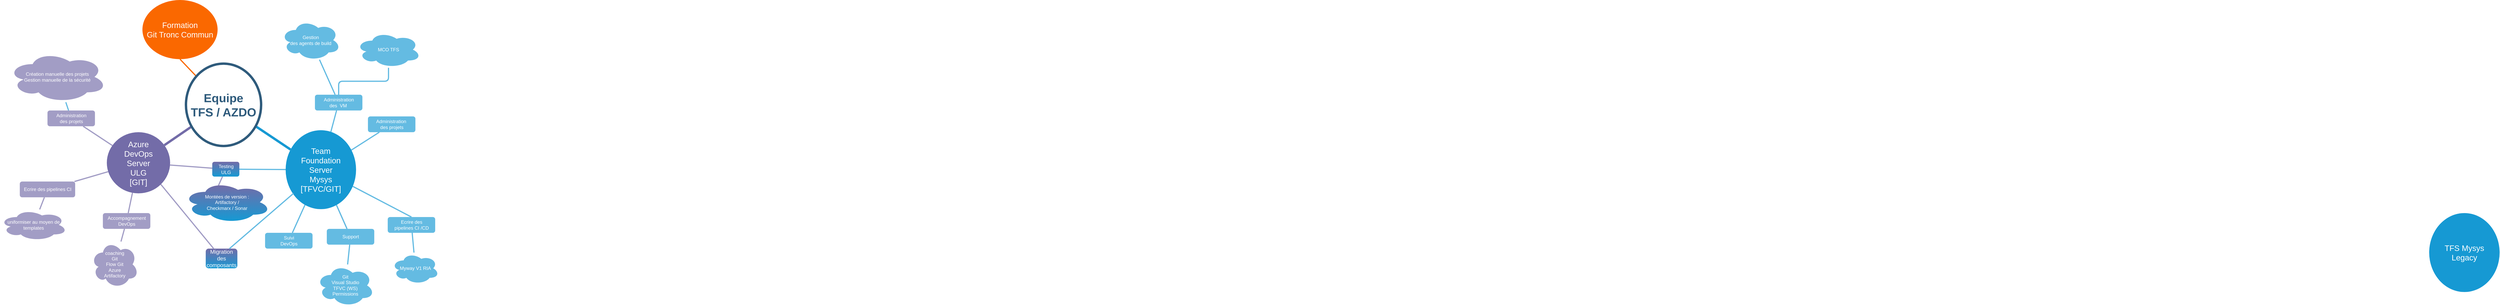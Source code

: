 <mxfile version="22.1.2" type="github">
  <diagram id="6a731a19-8d31-9384-78a2-239565b7b9f0" name="Page-1">
    <mxGraphModel dx="265" dy="-69" grid="1" gridSize="10" guides="1" tooltips="1" connect="1" arrows="1" fold="1" page="1" pageScale="1" pageWidth="1169" pageHeight="827" background="none" math="0" shadow="0">
      <root>
        <mxCell id="0" />
        <mxCell id="1" parent="0" />
        <mxCell id="gx2I6z4kmaoWejYR-BX5-1570" value="" style="edgeStyle=none;shape=connector;rounded=1;orthogonalLoop=1;jettySize=auto;html=1;labelBackgroundColor=default;strokeColor=#64BBE2;strokeWidth=3;align=center;verticalAlign=middle;fontFamily=Helvetica;fontSize=11;fontColor=default;endArrow=none;" edge="1" parent="1" source="1353" target="gx2I6z4kmaoWejYR-BX5-1568">
          <mxGeometry relative="1" as="geometry" />
        </mxCell>
        <mxCell id="gx2I6z4kmaoWejYR-BX5-1575" value="" style="edgeStyle=none;shape=connector;rounded=1;orthogonalLoop=1;jettySize=auto;html=1;labelBackgroundColor=default;strokeColor=#A29DC5;strokeWidth=3;align=center;verticalAlign=middle;fontFamily=Helvetica;fontSize=20;fontColor=#FFFFFF;endArrow=none;" edge="1" parent="1" source="1353" target="1445">
          <mxGeometry relative="1" as="geometry" />
        </mxCell>
        <mxCell id="1353" value="Team &lt;br&gt;Foundation &lt;br&gt;Server &lt;br&gt;Mysys&lt;br&gt;[TFVC/GIT]" style="ellipse;whiteSpace=wrap;html=1;shadow=0;fontFamily=Helvetica;fontSize=20;fontColor=#FFFFFF;align=center;strokeWidth=3;fillColor=#1699D3;strokeColor=none;" parent="1" vertex="1">
          <mxGeometry x="1902" y="1190" width="178" height="200" as="geometry" />
        </mxCell>
        <mxCell id="1362" style="endArrow=none;strokeWidth=6;strokeColor=#1699D3;html=1;" parent="1" source="1515" target="1353" edge="1">
          <mxGeometry relative="1" as="geometry" />
        </mxCell>
        <mxCell id="1363" style="endArrow=none;strokeWidth=6;strokeColor=#736CA8;html=1;" parent="1" source="1515" target="1516" edge="1">
          <mxGeometry relative="1" as="geometry" />
        </mxCell>
        <mxCell id="1435" value="Suivi&lt;br&gt;DevOps" style="rounded=1;fillColor=#64BBE2;strokeColor=none;strokeWidth=3;shadow=0;html=1;fontColor=#FFFFFF;" parent="1" vertex="1">
          <mxGeometry x="1850" y="1450" width="120" height="40" as="geometry" />
        </mxCell>
        <mxCell id="gx2I6z4kmaoWejYR-BX5-1543" value="" style="edgeStyle=orthogonalEdgeStyle;rounded=1;orthogonalLoop=1;jettySize=auto;html=1;endArrow=none;strokeColor=#64BBE2;strokeWidth=3;" edge="1" parent="1" source="1437" target="gx2I6z4kmaoWejYR-BX5-1542">
          <mxGeometry relative="1" as="geometry" />
        </mxCell>
        <mxCell id="gx2I6z4kmaoWejYR-BX5-1550" value="" style="edgeStyle=none;shape=connector;rounded=1;orthogonalLoop=1;jettySize=auto;html=1;labelBackgroundColor=default;strokeColor=#64BBE2;strokeWidth=3;align=center;verticalAlign=middle;fontFamily=Helvetica;fontSize=11;fontColor=default;endArrow=none;" edge="1" parent="1" source="1437" target="gx2I6z4kmaoWejYR-BX5-1549">
          <mxGeometry relative="1" as="geometry" />
        </mxCell>
        <mxCell id="1437" value="Administration&lt;br&gt;des&amp;nbsp; VM&amp;nbsp;" style="rounded=1;fillColor=#64BBE2;strokeColor=none;strokeWidth=3;shadow=0;html=1;fontColor=#FFFFFF;" parent="1" vertex="1">
          <mxGeometry x="1976" y="1100" width="120" height="40" as="geometry" />
        </mxCell>
        <mxCell id="1438" value="Administration&amp;nbsp;&lt;br&gt;des projets" style="rounded=1;fillColor=#64BBE2;strokeColor=none;strokeWidth=3;shadow=0;html=1;fontColor=#FFFFFF;" parent="1" vertex="1">
          <mxGeometry x="2110" y="1155" width="120" height="40" as="geometry" />
        </mxCell>
        <mxCell id="gx2I6z4kmaoWejYR-BX5-1546" value="" style="edgeStyle=none;shape=connector;rounded=1;orthogonalLoop=1;jettySize=auto;html=1;labelBackgroundColor=default;strokeColor=#64BBE2;strokeWidth=3;align=center;verticalAlign=middle;fontFamily=Helvetica;fontSize=11;fontColor=default;endArrow=none;" edge="1" parent="1" source="1440" target="gx2I6z4kmaoWejYR-BX5-1544">
          <mxGeometry relative="1" as="geometry" />
        </mxCell>
        <mxCell id="1440" value="Ecrire des &lt;br&gt;pipelines CI /CD" style="rounded=1;fillColor=#64BBE2;strokeColor=none;strokeWidth=3;shadow=0;html=1;fontColor=#FFFFFF;" parent="1" vertex="1">
          <mxGeometry x="2160" y="1410" width="120" height="40" as="geometry" />
        </mxCell>
        <mxCell id="gx2I6z4kmaoWejYR-BX5-1548" value="" style="edgeStyle=none;shape=connector;rounded=1;orthogonalLoop=1;jettySize=auto;html=1;labelBackgroundColor=default;strokeColor=#64BBE2;strokeWidth=3;align=center;verticalAlign=middle;fontFamily=Helvetica;fontSize=11;fontColor=default;endArrow=none;" edge="1" parent="1" source="1445" target="gx2I6z4kmaoWejYR-BX5-1547">
          <mxGeometry relative="1" as="geometry" />
        </mxCell>
        <mxCell id="1445" value="Support" style="rounded=1;fillColor=#64BBE2;strokeColor=none;strokeWidth=3;shadow=0;html=1;fontColor=#FFFFFF;" parent="1" vertex="1">
          <mxGeometry x="2006" y="1440" width="120" height="40" as="geometry" />
        </mxCell>
        <mxCell id="1446" value="" style="edgeStyle=none;endArrow=none;strokeWidth=3;strokeColor=#64BBE2;html=1;" parent="1" source="1353" target="1435" edge="1">
          <mxGeometry x="-24" y="196.5" width="100" height="100" as="geometry">
            <mxPoint x="-146" y="861.25" as="sourcePoint" />
            <mxPoint x="-46" y="761.25" as="targetPoint" />
          </mxGeometry>
        </mxCell>
        <mxCell id="1448" value="" style="edgeStyle=none;endArrow=none;strokeWidth=3;strokeColor=#64BBE2;html=1;" parent="1" source="1353" target="1437" edge="1">
          <mxGeometry x="-24" y="196.5" width="100" height="100" as="geometry">
            <mxPoint x="-146" y="861.25" as="sourcePoint" />
            <mxPoint x="-46" y="761.25" as="targetPoint" />
          </mxGeometry>
        </mxCell>
        <mxCell id="1449" value="" style="edgeStyle=none;endArrow=none;strokeWidth=3;strokeColor=#64BBE2;html=1;" parent="1" source="1353" target="1438" edge="1">
          <mxGeometry x="-24" y="196.5" width="100" height="100" as="geometry">
            <mxPoint x="-146" y="861.25" as="sourcePoint" />
            <mxPoint x="-46" y="761.25" as="targetPoint" />
          </mxGeometry>
        </mxCell>
        <mxCell id="1451" value="" style="edgeStyle=none;endArrow=none;strokeWidth=3;strokeColor=#64BBE2;html=1;entryX=0.5;entryY=0;entryDx=0;entryDy=0;" parent="1" source="1353" target="1440" edge="1">
          <mxGeometry x="-24" y="196.5" width="100" height="100" as="geometry">
            <mxPoint x="-146" y="861.25" as="sourcePoint" />
            <mxPoint x="2190" y="1400" as="targetPoint" />
          </mxGeometry>
        </mxCell>
        <mxCell id="1456" value="" style="edgeStyle=none;endArrow=none;strokeWidth=3;strokeColor=#64BBE2;html=1;" parent="1" source="1353" target="1445" edge="1">
          <mxGeometry x="-24" y="196.5" width="100" height="100" as="geometry">
            <mxPoint x="-146" y="861.25" as="sourcePoint" />
            <mxPoint x="-46" y="761.25" as="targetPoint" />
          </mxGeometry>
        </mxCell>
        <mxCell id="gx2I6z4kmaoWejYR-BX5-1559" value="" style="edgeStyle=none;shape=connector;rounded=1;orthogonalLoop=1;jettySize=auto;html=1;labelBackgroundColor=default;strokeColor=#FA6800;strokeWidth=3;align=center;verticalAlign=middle;fontFamily=Helvetica;fontSize=20;fontColor=#FFFFFF;endArrow=none;entryX=0.5;entryY=1;entryDx=0;entryDy=0;" edge="1" parent="1" source="1515" target="gx2I6z4kmaoWejYR-BX5-1560">
          <mxGeometry relative="1" as="geometry">
            <mxPoint x="1687.544" y="967.632" as="targetPoint" />
          </mxGeometry>
        </mxCell>
        <mxCell id="1515" value="Equipe&lt;br&gt;TFS / AZDO" style="ellipse;whiteSpace=wrap;html=1;shadow=0;fontFamily=Helvetica;fontSize=30;fontColor=#2F5B7C;align=center;strokeColor=#2F5B7C;strokeWidth=6;fillColor=#FFFFFF;fontStyle=1;gradientColor=none;" parent="1" vertex="1">
          <mxGeometry x="1650" y="1021.25" width="190" height="208.75" as="geometry" />
        </mxCell>
        <mxCell id="gx2I6z4kmaoWejYR-BX5-1569" value="" style="edgeStyle=none;shape=connector;rounded=1;orthogonalLoop=1;jettySize=auto;html=1;labelBackgroundColor=default;strokeColor=#A29DC5;strokeWidth=3;align=center;verticalAlign=middle;fontFamily=Helvetica;fontSize=11;fontColor=default;endArrow=none;" edge="1" parent="1" source="1516" target="gx2I6z4kmaoWejYR-BX5-1568">
          <mxGeometry relative="1" as="geometry" />
        </mxCell>
        <mxCell id="1516" value="Azure&lt;br&gt;DevOps&lt;br style=&quot;border-color: var(--border-color);&quot;&gt;Server&lt;br style=&quot;border-color: var(--border-color);&quot;&gt;ULG&lt;br&gt;[GIT]" style="ellipse;whiteSpace=wrap;html=1;shadow=0;fontFamily=Helvetica;fontSize=20;fontColor=#FFFFFF;align=center;strokeWidth=3;fillColor=#736ca8;strokeColor=none;" parent="1" vertex="1">
          <mxGeometry x="1450" y="1195" width="160" height="155" as="geometry" />
        </mxCell>
        <mxCell id="gx2I6z4kmaoWejYR-BX5-1553" value="" style="edgeStyle=none;shape=connector;rounded=1;orthogonalLoop=1;jettySize=auto;html=1;labelBackgroundColor=default;strokeColor=#64BBE2;strokeWidth=3;align=center;verticalAlign=middle;fontFamily=Helvetica;fontSize=11;fontColor=default;endArrow=none;" edge="1" parent="1" source="1524" target="gx2I6z4kmaoWejYR-BX5-1552">
          <mxGeometry relative="1" as="geometry" />
        </mxCell>
        <mxCell id="1524" value="Administration&lt;br&gt;des projets" style="rounded=1;fillColor=#a29dc5;strokeColor=none;strokeWidth=3;shadow=0;html=1;fontColor=#FFFFFF;" parent="1" vertex="1">
          <mxGeometry x="1300" y="1140" width="120" height="40" as="geometry" />
        </mxCell>
        <mxCell id="gx2I6z4kmaoWejYR-BX5-1566" value="" style="edgeStyle=none;shape=connector;rounded=1;orthogonalLoop=1;jettySize=auto;html=1;labelBackgroundColor=default;strokeColor=#A29DC5;strokeWidth=3;align=center;verticalAlign=middle;fontFamily=Helvetica;fontSize=11;fontColor=default;endArrow=none;" edge="1" parent="1" source="1525" target="gx2I6z4kmaoWejYR-BX5-1562">
          <mxGeometry relative="1" as="geometry" />
        </mxCell>
        <mxCell id="1525" value="Accompagnement&lt;br&gt;DevOps" style="rounded=1;fillColor=#a29dc5;strokeColor=none;strokeWidth=3;shadow=0;html=1;fontColor=#FFFFFF;" parent="1" vertex="1">
          <mxGeometry x="1440" y="1400" width="120" height="40" as="geometry" />
        </mxCell>
        <mxCell id="gx2I6z4kmaoWejYR-BX5-1567" value="" style="edgeStyle=none;shape=connector;rounded=1;orthogonalLoop=1;jettySize=auto;html=1;labelBackgroundColor=default;strokeColor=#A29DC5;strokeWidth=3;align=center;verticalAlign=middle;fontFamily=Helvetica;fontSize=11;fontColor=default;endArrow=none;" edge="1" parent="1" source="1526" target="gx2I6z4kmaoWejYR-BX5-1564">
          <mxGeometry relative="1" as="geometry" />
        </mxCell>
        <mxCell id="1526" value="Ecrire des pipelines CI" style="rounded=1;fillColor=#a29dc5;strokeColor=none;strokeWidth=3;shadow=0;html=1;fontColor=#FFFFFF;" parent="1" vertex="1">
          <mxGeometry x="1230" y="1320" width="140" height="40" as="geometry" />
        </mxCell>
        <mxCell id="1536" value="" style="edgeStyle=none;endArrow=none;strokeWidth=3;strokeColor=#A29DC5;html=1;" parent="1" source="1516" target="1524" edge="1">
          <mxGeometry x="-1498" y="-303.5" width="100" height="100" as="geometry">
            <mxPoint x="-1366.75" y="295" as="sourcePoint" />
            <mxPoint x="-1266.75" y="195" as="targetPoint" />
          </mxGeometry>
        </mxCell>
        <mxCell id="1537" value="" style="edgeStyle=none;endArrow=none;strokeWidth=3;strokeColor=#A29DC5;html=1;" parent="1" source="1516" target="1525" edge="1">
          <mxGeometry x="-1498" y="-303.5" width="100" height="100" as="geometry">
            <mxPoint x="-1366.75" y="295" as="sourcePoint" />
            <mxPoint x="-1266.75" y="195" as="targetPoint" />
          </mxGeometry>
        </mxCell>
        <mxCell id="1538" value="" style="edgeStyle=none;endArrow=none;strokeWidth=3;strokeColor=#A29DC5;html=1;" parent="1" source="1516" target="1526" edge="1">
          <mxGeometry x="-1498" y="-303.5" width="100" height="100" as="geometry">
            <mxPoint x="-1366.75" y="295" as="sourcePoint" />
            <mxPoint x="-1266.75" y="195" as="targetPoint" />
            <Array as="points" />
          </mxGeometry>
        </mxCell>
        <mxCell id="gx2I6z4kmaoWejYR-BX5-1542" value="MCO TFS" style="ellipse;shape=cloud;whiteSpace=wrap;html=1;fillColor=#64BBE2;strokeColor=none;fontColor=#FFFFFF;rounded=1;strokeWidth=3;shadow=0;" vertex="1" parent="1">
          <mxGeometry x="2080" y="940" width="164" height="91.75" as="geometry" />
        </mxCell>
        <mxCell id="gx2I6z4kmaoWejYR-BX5-1544" value="Myway V1 RIA" style="ellipse;shape=cloud;whiteSpace=wrap;html=1;fillColor=#64BBE2;strokeColor=none;fontColor=#FFFFFF;rounded=1;strokeWidth=3;shadow=0;" vertex="1" parent="1">
          <mxGeometry x="2170" y="1500" width="120" height="80" as="geometry" />
        </mxCell>
        <mxCell id="gx2I6z4kmaoWejYR-BX5-1547" value="Git&lt;br&gt;Visual Studio&lt;br&gt;TFVC (WS)&lt;br&gt;Permissions" style="ellipse;shape=cloud;whiteSpace=wrap;html=1;fillColor=#64BBE2;strokeColor=none;fontColor=#FFFFFF;rounded=1;strokeWidth=3;shadow=0;" vertex="1" parent="1">
          <mxGeometry x="1980" y="1530" width="146" height="106.75" as="geometry" />
        </mxCell>
        <mxCell id="gx2I6z4kmaoWejYR-BX5-1549" value="Gestion &lt;br&gt;des agents de build&lt;br&gt;" style="ellipse;shape=cloud;whiteSpace=wrap;html=1;fillColor=#64BBE2;strokeColor=none;fontColor=#FFFFFF;rounded=1;strokeWidth=3;shadow=0;" vertex="1" parent="1">
          <mxGeometry x="1890" y="910" width="151" height="103.5" as="geometry" />
        </mxCell>
        <mxCell id="gx2I6z4kmaoWejYR-BX5-1552" value="Création manuelle des projets&lt;br&gt;Gestion manuelle de la sécurité" style="ellipse;shape=cloud;whiteSpace=wrap;html=1;fillColor=#a29dc5;strokeColor=none;fontColor=#FFFFFF;rounded=1;strokeWidth=3;shadow=0;" vertex="1" parent="1">
          <mxGeometry x="1200" y="990" width="250" height="130" as="geometry" />
        </mxCell>
        <mxCell id="gx2I6z4kmaoWejYR-BX5-1560" value="Formation &lt;br&gt;Git Tronc Commun" style="ellipse;whiteSpace=wrap;html=1;shadow=0;fontFamily=Helvetica;fontSize=20;fontColor=#FFFFFF;align=center;strokeWidth=3;fillColor=#FA6800;strokeColor=none;" vertex="1" parent="1">
          <mxGeometry x="1540" y="860" width="190" height="150" as="geometry" />
        </mxCell>
        <mxCell id="gx2I6z4kmaoWejYR-BX5-1561" value="TFS Mysys&lt;br style=&quot;border-color: var(--border-color);&quot;&gt;Legacy" style="ellipse;whiteSpace=wrap;html=1;shadow=0;fontFamily=Helvetica;fontSize=20;fontColor=#FFFFFF;align=center;strokeWidth=3;fillColor=#1699D3;strokeColor=none;" vertex="1" parent="1">
          <mxGeometry x="7320" y="1400" width="178" height="200" as="geometry" />
        </mxCell>
        <mxCell id="gx2I6z4kmaoWejYR-BX5-1562" value="coaching &lt;br&gt;Git&lt;br&gt;Flow Git&lt;br&gt;Azure&lt;br&gt;Artifactory&lt;br&gt;" style="ellipse;shape=cloud;whiteSpace=wrap;html=1;fillColor=#a29dc5;strokeColor=none;fontColor=#FFFFFF;rounded=1;strokeWidth=3;shadow=0;" vertex="1" parent="1">
          <mxGeometry x="1410" y="1470" width="120" height="120" as="geometry" />
        </mxCell>
        <mxCell id="gx2I6z4kmaoWejYR-BX5-1564" value="uniformiser au moyen de templates" style="ellipse;shape=cloud;whiteSpace=wrap;html=1;fillColor=#a29dc5;strokeColor=none;fontColor=#FFFFFF;rounded=1;strokeWidth=3;shadow=0;" vertex="1" parent="1">
          <mxGeometry x="1180" y="1390" width="170" height="80" as="geometry" />
        </mxCell>
        <mxCell id="gx2I6z4kmaoWejYR-BX5-1573" value="" style="edgeStyle=none;shape=connector;rounded=1;orthogonalLoop=1;jettySize=auto;html=1;labelBackgroundColor=default;strokeColor=#A29DC5;strokeWidth=3;align=center;verticalAlign=middle;fontFamily=Helvetica;fontSize=11;fontColor=default;endArrow=none;entryX=0.4;entryY=0.1;entryDx=0;entryDy=0;entryPerimeter=0;" edge="1" parent="1" source="gx2I6z4kmaoWejYR-BX5-1568" target="gx2I6z4kmaoWejYR-BX5-1572">
          <mxGeometry relative="1" as="geometry" />
        </mxCell>
        <mxCell id="gx2I6z4kmaoWejYR-BX5-1568" value="Testing&lt;br style=&quot;font-size: 12px;&quot;&gt;ULG" style="rounded=1;whiteSpace=wrap;html=1;fontSize=12;fillColor=#736ca8;strokeColor=none;fontColor=#FFFFFF;shadow=0;strokeWidth=3;gradientColor=#1699D3;" vertex="1" parent="1">
          <mxGeometry x="1716.5" y="1270" width="68.5" height="37.5" as="geometry" />
        </mxCell>
        <mxCell id="gx2I6z4kmaoWejYR-BX5-1572" value="Montées de version :&lt;br&gt;&lt;span style=&quot;background-color: initial; text-align: left;&quot;&gt;Artifactory /&lt;/span&gt;&lt;br&gt;&lt;span style=&quot;text-align: left; background-color: initial;&quot;&gt;Checkmarx /&amp;nbsp;&lt;/span&gt;&lt;span style=&quot;text-align: left; background-color: initial;&quot;&gt;Sonar&lt;/span&gt;" style="ellipse;shape=cloud;whiteSpace=wrap;html=1;fontSize=12;fillColor=#736ca8;strokeColor=none;fontColor=#FFFFFF;rounded=1;shadow=0;strokeWidth=3;gradientColor=#1699D3;" vertex="1" parent="1">
          <mxGeometry x="1644" y="1320" width="220" height="105" as="geometry" />
        </mxCell>
        <mxCell id="gx2I6z4kmaoWejYR-BX5-1576" value="Migration&lt;br style=&quot;font-size: 14px;&quot;&gt;des composants" style="rounded=1;whiteSpace=wrap;html=1;fontSize=14;fillColor=#736ca8;strokeColor=none;fontColor=#FFFFFF;shadow=0;strokeWidth=3;gradientColor=#1699D3;" vertex="1" parent="1">
          <mxGeometry x="1700" y="1490" width="80" height="50" as="geometry" />
        </mxCell>
        <mxCell id="gx2I6z4kmaoWejYR-BX5-1577" value="" style="edgeStyle=none;endArrow=none;strokeWidth=3;strokeColor=#A29DC5;html=1;exitX=1;exitY=1;exitDx=0;exitDy=0;entryX=0.25;entryY=0;entryDx=0;entryDy=0;" edge="1" parent="1" source="1516" target="gx2I6z4kmaoWejYR-BX5-1576">
          <mxGeometry x="-1498" y="-303.5" width="100" height="100" as="geometry">
            <mxPoint x="1525" y="1359" as="sourcePoint" />
            <mxPoint x="1514" y="1410" as="targetPoint" />
          </mxGeometry>
        </mxCell>
        <mxCell id="gx2I6z4kmaoWejYR-BX5-1578" value="" style="edgeStyle=none;endArrow=none;strokeWidth=3;strokeColor=#64BBE2;html=1;entryX=0.75;entryY=0;entryDx=0;entryDy=0;" edge="1" parent="1" target="gx2I6z4kmaoWejYR-BX5-1576">
          <mxGeometry x="-24" y="196.5" width="100" height="100" as="geometry">
            <mxPoint x="1922" y="1350" as="sourcePoint" />
            <mxPoint x="1890" y="1421" as="targetPoint" />
          </mxGeometry>
        </mxCell>
      </root>
    </mxGraphModel>
  </diagram>
</mxfile>
